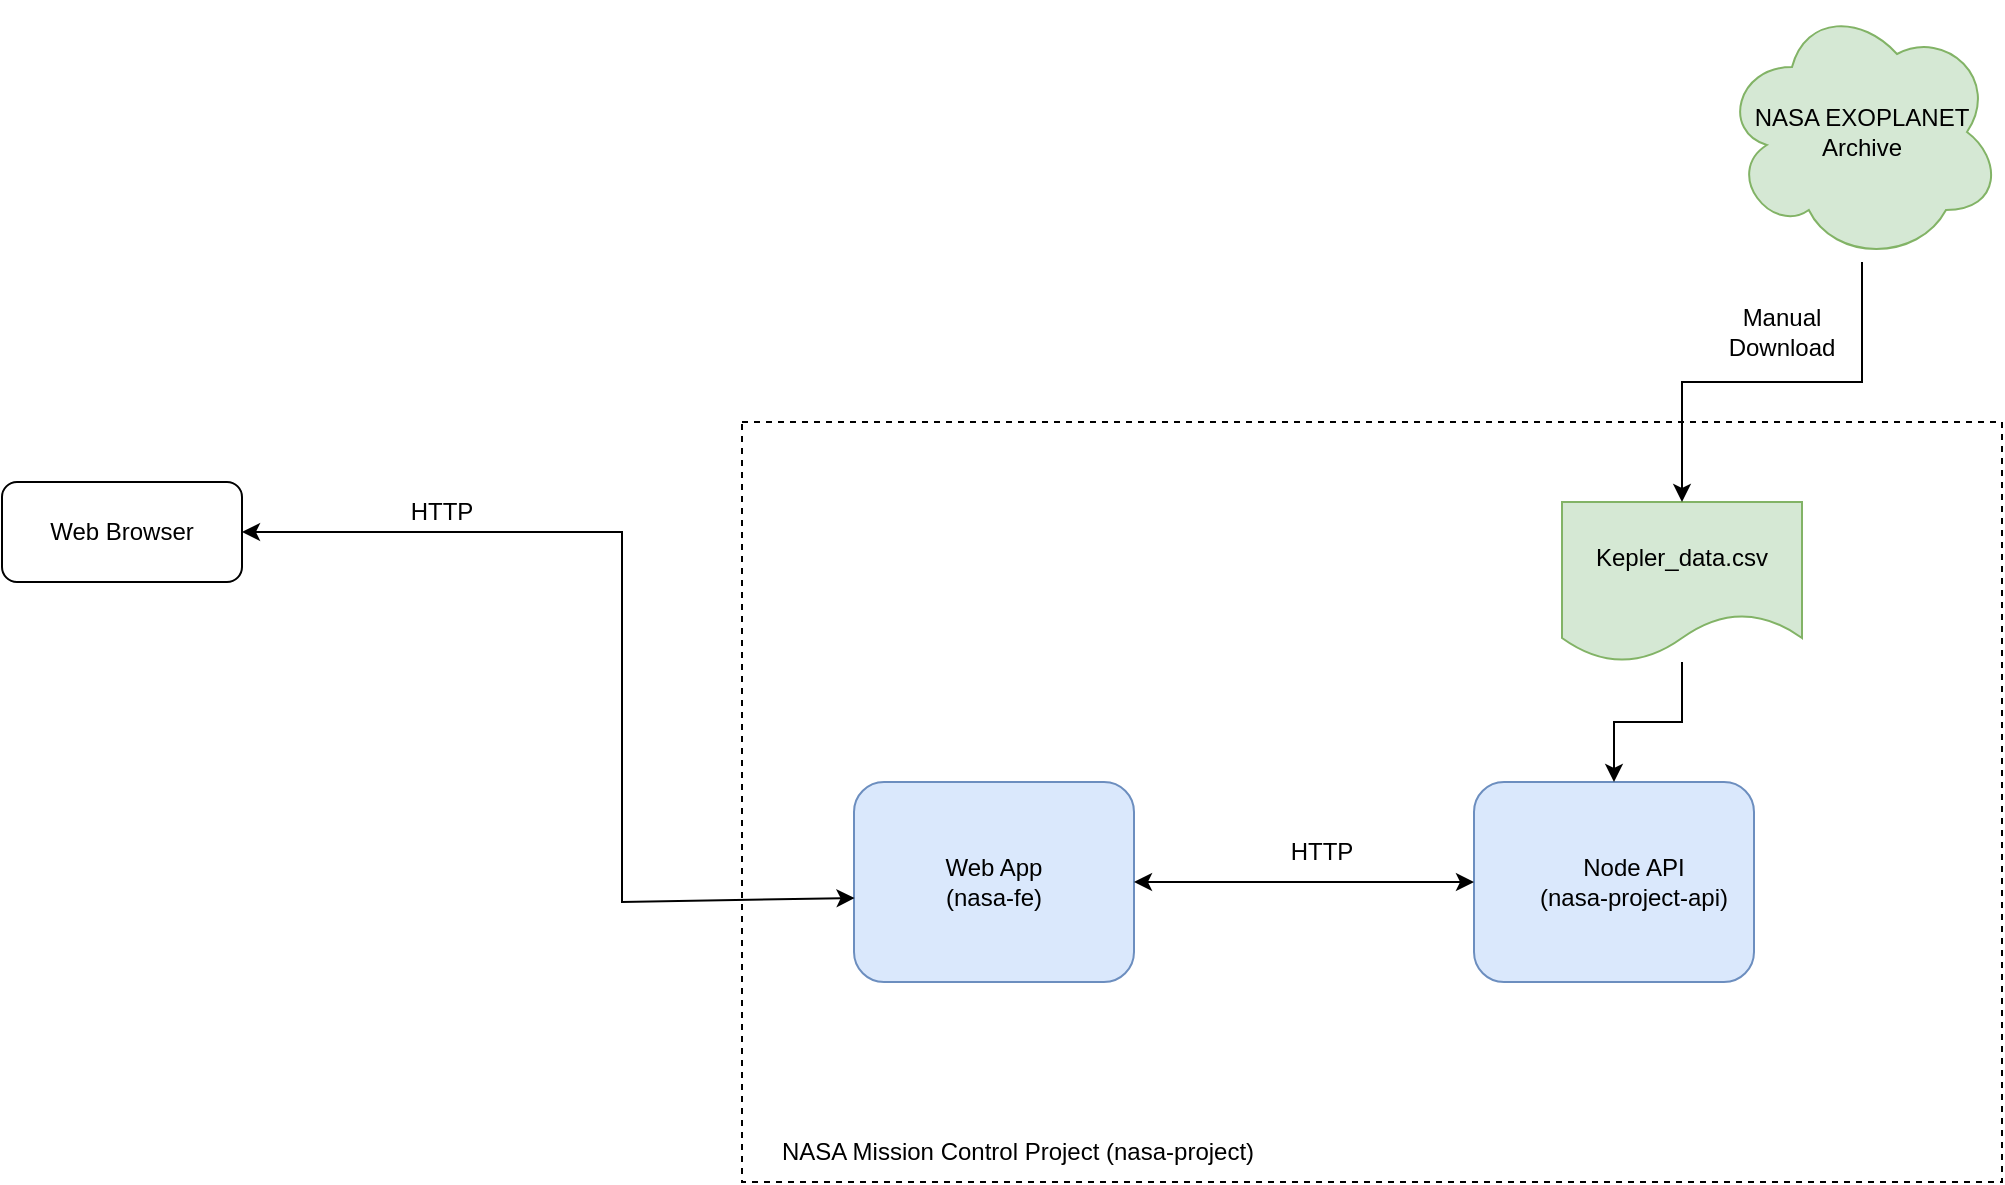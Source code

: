 <mxfile version="21.7.2" type="device">
  <diagram name="Page-1" id="ZK5umK8IunLuLdyx12rj">
    <mxGraphModel dx="2514" dy="2089" grid="1" gridSize="10" guides="1" tooltips="1" connect="1" arrows="1" fold="1" page="1" pageScale="1" pageWidth="827" pageHeight="1169" math="0" shadow="0">
      <root>
        <mxCell id="0" />
        <mxCell id="1" parent="0" />
        <mxCell id="kIGukw1At5z9ESBHnUGh-2" value="" style="rounded=0;whiteSpace=wrap;html=1;fillColor=none;dashed=1;" vertex="1" parent="1">
          <mxGeometry x="230" y="50" width="630" height="380" as="geometry" />
        </mxCell>
        <mxCell id="kIGukw1At5z9ESBHnUGh-3" value="" style="rounded=1;whiteSpace=wrap;html=1;fillColor=#dae8fc;strokeColor=#6c8ebf;" vertex="1" parent="1">
          <mxGeometry x="286" y="230" width="140" height="100" as="geometry" />
        </mxCell>
        <mxCell id="kIGukw1At5z9ESBHnUGh-4" value="" style="rounded=1;whiteSpace=wrap;html=1;fillColor=#dae8fc;strokeColor=#6c8ebf;" vertex="1" parent="1">
          <mxGeometry x="596" y="230" width="140" height="100" as="geometry" />
        </mxCell>
        <mxCell id="kIGukw1At5z9ESBHnUGh-5" value="Web App (nasa-fe)" style="text;html=1;strokeColor=none;fillColor=none;align=center;verticalAlign=middle;whiteSpace=wrap;rounded=0;" vertex="1" parent="1">
          <mxGeometry x="326" y="265" width="60" height="30" as="geometry" />
        </mxCell>
        <mxCell id="kIGukw1At5z9ESBHnUGh-6" value="Node API &lt;br&gt;(nasa-project-api)" style="text;html=1;strokeColor=none;fillColor=none;align=center;verticalAlign=middle;whiteSpace=wrap;rounded=0;" vertex="1" parent="1">
          <mxGeometry x="616" y="265" width="120" height="30" as="geometry" />
        </mxCell>
        <mxCell id="kIGukw1At5z9ESBHnUGh-9" value="NASA Mission Control Project (nasa-project)" style="text;html=1;strokeColor=none;fillColor=none;align=center;verticalAlign=middle;whiteSpace=wrap;rounded=0;" vertex="1" parent="1">
          <mxGeometry x="230" y="400" width="276" height="30" as="geometry" />
        </mxCell>
        <mxCell id="kIGukw1At5z9ESBHnUGh-10" value="Web Browser" style="rounded=1;whiteSpace=wrap;html=1;" vertex="1" parent="1">
          <mxGeometry x="-140" y="80" width="120" height="50" as="geometry" />
        </mxCell>
        <mxCell id="kIGukw1At5z9ESBHnUGh-12" value="HTTP" style="text;html=1;strokeColor=none;fillColor=none;align=center;verticalAlign=middle;whiteSpace=wrap;rounded=0;" vertex="1" parent="1">
          <mxGeometry x="50" y="80" width="60" height="30" as="geometry" />
        </mxCell>
        <mxCell id="kIGukw1At5z9ESBHnUGh-13" value="HTTP" style="text;html=1;strokeColor=none;fillColor=none;align=center;verticalAlign=middle;whiteSpace=wrap;rounded=0;" vertex="1" parent="1">
          <mxGeometry x="490" y="250" width="60" height="30" as="geometry" />
        </mxCell>
        <mxCell id="kIGukw1At5z9ESBHnUGh-14" value="" style="endArrow=classic;startArrow=classic;html=1;rounded=0;entryX=0;entryY=0.5;entryDx=0;entryDy=0;exitX=1;exitY=0.5;exitDx=0;exitDy=0;" edge="1" parent="1" source="kIGukw1At5z9ESBHnUGh-3" target="kIGukw1At5z9ESBHnUGh-4">
          <mxGeometry width="50" height="50" relative="1" as="geometry">
            <mxPoint x="380" y="330" as="sourcePoint" />
            <mxPoint x="430" y="280" as="targetPoint" />
          </mxGeometry>
        </mxCell>
        <mxCell id="kIGukw1At5z9ESBHnUGh-15" value="" style="endArrow=classic;startArrow=classic;html=1;rounded=0;exitX=1;exitY=0.5;exitDx=0;exitDy=0;entryX=0.002;entryY=0.58;entryDx=0;entryDy=0;entryPerimeter=0;" edge="1" parent="1" source="kIGukw1At5z9ESBHnUGh-10" target="kIGukw1At5z9ESBHnUGh-3">
          <mxGeometry width="50" height="50" relative="1" as="geometry">
            <mxPoint x="380" y="330" as="sourcePoint" />
            <mxPoint x="430" y="280" as="targetPoint" />
            <Array as="points">
              <mxPoint x="170" y="105" />
              <mxPoint x="170" y="290" />
            </Array>
          </mxGeometry>
        </mxCell>
        <mxCell id="kIGukw1At5z9ESBHnUGh-18" style="edgeStyle=orthogonalEdgeStyle;rounded=0;orthogonalLoop=1;jettySize=auto;html=1;" edge="1" parent="1" source="kIGukw1At5z9ESBHnUGh-16" target="kIGukw1At5z9ESBHnUGh-4">
          <mxGeometry relative="1" as="geometry" />
        </mxCell>
        <mxCell id="kIGukw1At5z9ESBHnUGh-16" value="Kepler_data.csv" style="shape=document;whiteSpace=wrap;html=1;boundedLbl=1;fillColor=#d5e8d4;strokeColor=#82b366;" vertex="1" parent="1">
          <mxGeometry x="640" y="90" width="120" height="80" as="geometry" />
        </mxCell>
        <mxCell id="kIGukw1At5z9ESBHnUGh-20" style="edgeStyle=orthogonalEdgeStyle;rounded=0;orthogonalLoop=1;jettySize=auto;html=1;" edge="1" parent="1" source="kIGukw1At5z9ESBHnUGh-19" target="kIGukw1At5z9ESBHnUGh-16">
          <mxGeometry relative="1" as="geometry" />
        </mxCell>
        <mxCell id="kIGukw1At5z9ESBHnUGh-19" value="NASA EXOPLANET Archive&lt;br&gt;" style="ellipse;shape=cloud;whiteSpace=wrap;html=1;fillColor=#d5e8d4;strokeColor=#82b366;" vertex="1" parent="1">
          <mxGeometry x="720" y="-160" width="140" height="130" as="geometry" />
        </mxCell>
        <mxCell id="kIGukw1At5z9ESBHnUGh-21" value="Manual Download" style="text;html=1;strokeColor=none;fillColor=none;align=center;verticalAlign=middle;whiteSpace=wrap;rounded=0;" vertex="1" parent="1">
          <mxGeometry x="720" y="-10" width="60" height="30" as="geometry" />
        </mxCell>
      </root>
    </mxGraphModel>
  </diagram>
</mxfile>
